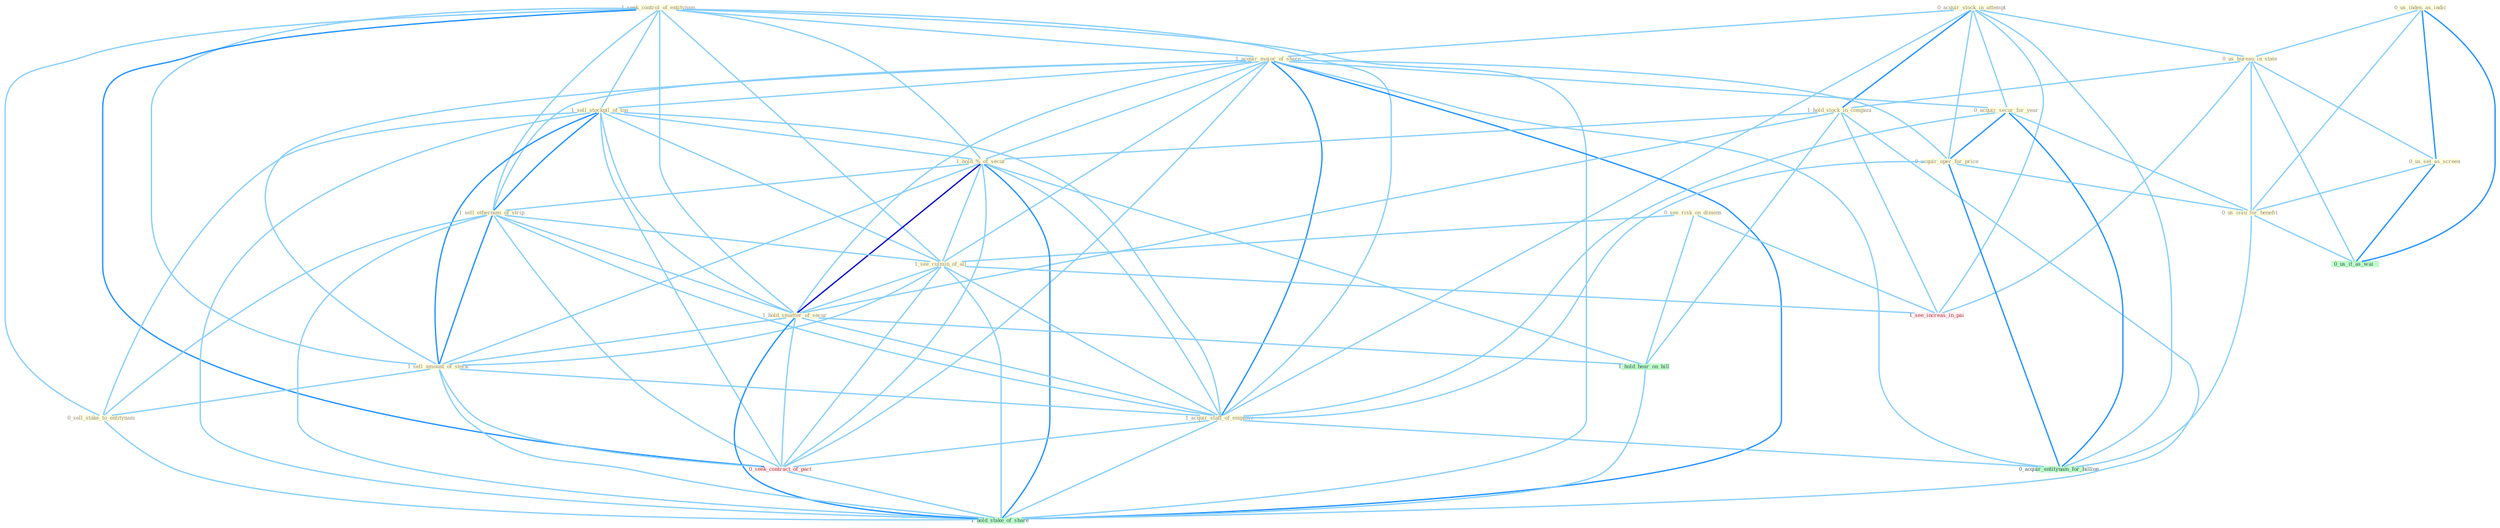 Graph G{ 
    node
    [shape=polygon,style=filled,width=.5,height=.06,color="#BDFCC9",fixedsize=true,fontsize=4,
    fontcolor="#2f4f4f"];
    {node
    [color="#ffffe0", fontcolor="#8b7d6b"] "1_seek_control_of_entitynam " "0_acquir_stock_in_attempt " "0_us_index_as_indic " "1_acquir_major_of_share " "1_sell_stockpil_of_ton " "0_us_bureau_in_state " "1_hold_stock_in_compani " "0_see_risk_on_dimens " "1_hold_%_of_secur " "1_sell_othernum_of_strip " "1_see_culmin_of_all " "0_acquir_secur_for_year " "1_hold_smatter_of_secur " "0_us_set_as_screen " "1_sell_amount_of_stock " "0_acquir_oper_for_price " "0_us_issu_for_benefit " "0_sell_stake_to_entitynam " "1_acquir_staff_of_employe "}
{node [color="#fff0f5", fontcolor="#b22222"] "0_seek_contract_of_pact " "1_see_increas_in_pai "}
edge [color="#B0E2FF"];

	"1_seek_control_of_entitynam " -- "1_acquir_major_of_share " [w="1", color="#87cefa" ];
	"1_seek_control_of_entitynam " -- "1_sell_stockpil_of_ton " [w="1", color="#87cefa" ];
	"1_seek_control_of_entitynam " -- "1_hold_%_of_secur " [w="1", color="#87cefa" ];
	"1_seek_control_of_entitynam " -- "1_sell_othernum_of_strip " [w="1", color="#87cefa" ];
	"1_seek_control_of_entitynam " -- "1_see_culmin_of_all " [w="1", color="#87cefa" ];
	"1_seek_control_of_entitynam " -- "1_hold_smatter_of_secur " [w="1", color="#87cefa" ];
	"1_seek_control_of_entitynam " -- "1_sell_amount_of_stock " [w="1", color="#87cefa" ];
	"1_seek_control_of_entitynam " -- "0_sell_stake_to_entitynam " [w="1", color="#87cefa" ];
	"1_seek_control_of_entitynam " -- "1_acquir_staff_of_employe " [w="1", color="#87cefa" ];
	"1_seek_control_of_entitynam " -- "0_seek_contract_of_pact " [w="2", color="#1e90ff" , len=0.8];
	"1_seek_control_of_entitynam " -- "1_hold_stake_of_share " [w="1", color="#87cefa" ];
	"0_acquir_stock_in_attempt " -- "1_acquir_major_of_share " [w="1", color="#87cefa" ];
	"0_acquir_stock_in_attempt " -- "0_us_bureau_in_state " [w="1", color="#87cefa" ];
	"0_acquir_stock_in_attempt " -- "1_hold_stock_in_compani " [w="2", color="#1e90ff" , len=0.8];
	"0_acquir_stock_in_attempt " -- "0_acquir_secur_for_year " [w="1", color="#87cefa" ];
	"0_acquir_stock_in_attempt " -- "0_acquir_oper_for_price " [w="1", color="#87cefa" ];
	"0_acquir_stock_in_attempt " -- "1_acquir_staff_of_employe " [w="1", color="#87cefa" ];
	"0_acquir_stock_in_attempt " -- "0_acquir_entitynam_for_billion " [w="1", color="#87cefa" ];
	"0_acquir_stock_in_attempt " -- "1_see_increas_in_pai " [w="1", color="#87cefa" ];
	"0_us_index_as_indic " -- "0_us_bureau_in_state " [w="1", color="#87cefa" ];
	"0_us_index_as_indic " -- "0_us_set_as_screen " [w="2", color="#1e90ff" , len=0.8];
	"0_us_index_as_indic " -- "0_us_issu_for_benefit " [w="1", color="#87cefa" ];
	"0_us_index_as_indic " -- "0_us_it_as_wai " [w="2", color="#1e90ff" , len=0.8];
	"1_acquir_major_of_share " -- "1_sell_stockpil_of_ton " [w="1", color="#87cefa" ];
	"1_acquir_major_of_share " -- "1_hold_%_of_secur " [w="1", color="#87cefa" ];
	"1_acquir_major_of_share " -- "1_sell_othernum_of_strip " [w="1", color="#87cefa" ];
	"1_acquir_major_of_share " -- "1_see_culmin_of_all " [w="1", color="#87cefa" ];
	"1_acquir_major_of_share " -- "0_acquir_secur_for_year " [w="1", color="#87cefa" ];
	"1_acquir_major_of_share " -- "1_hold_smatter_of_secur " [w="1", color="#87cefa" ];
	"1_acquir_major_of_share " -- "1_sell_amount_of_stock " [w="1", color="#87cefa" ];
	"1_acquir_major_of_share " -- "0_acquir_oper_for_price " [w="1", color="#87cefa" ];
	"1_acquir_major_of_share " -- "1_acquir_staff_of_employe " [w="2", color="#1e90ff" , len=0.8];
	"1_acquir_major_of_share " -- "0_seek_contract_of_pact " [w="1", color="#87cefa" ];
	"1_acquir_major_of_share " -- "0_acquir_entitynam_for_billion " [w="1", color="#87cefa" ];
	"1_acquir_major_of_share " -- "1_hold_stake_of_share " [w="2", color="#1e90ff" , len=0.8];
	"1_sell_stockpil_of_ton " -- "1_hold_%_of_secur " [w="1", color="#87cefa" ];
	"1_sell_stockpil_of_ton " -- "1_sell_othernum_of_strip " [w="2", color="#1e90ff" , len=0.8];
	"1_sell_stockpil_of_ton " -- "1_see_culmin_of_all " [w="1", color="#87cefa" ];
	"1_sell_stockpil_of_ton " -- "1_hold_smatter_of_secur " [w="1", color="#87cefa" ];
	"1_sell_stockpil_of_ton " -- "1_sell_amount_of_stock " [w="2", color="#1e90ff" , len=0.8];
	"1_sell_stockpil_of_ton " -- "0_sell_stake_to_entitynam " [w="1", color="#87cefa" ];
	"1_sell_stockpil_of_ton " -- "1_acquir_staff_of_employe " [w="1", color="#87cefa" ];
	"1_sell_stockpil_of_ton " -- "0_seek_contract_of_pact " [w="1", color="#87cefa" ];
	"1_sell_stockpil_of_ton " -- "1_hold_stake_of_share " [w="1", color="#87cefa" ];
	"0_us_bureau_in_state " -- "1_hold_stock_in_compani " [w="1", color="#87cefa" ];
	"0_us_bureau_in_state " -- "0_us_set_as_screen " [w="1", color="#87cefa" ];
	"0_us_bureau_in_state " -- "0_us_issu_for_benefit " [w="1", color="#87cefa" ];
	"0_us_bureau_in_state " -- "0_us_it_as_wai " [w="1", color="#87cefa" ];
	"0_us_bureau_in_state " -- "1_see_increas_in_pai " [w="1", color="#87cefa" ];
	"1_hold_stock_in_compani " -- "1_hold_%_of_secur " [w="1", color="#87cefa" ];
	"1_hold_stock_in_compani " -- "1_hold_smatter_of_secur " [w="1", color="#87cefa" ];
	"1_hold_stock_in_compani " -- "1_see_increas_in_pai " [w="1", color="#87cefa" ];
	"1_hold_stock_in_compani " -- "1_hold_hear_on_bill " [w="1", color="#87cefa" ];
	"1_hold_stock_in_compani " -- "1_hold_stake_of_share " [w="1", color="#87cefa" ];
	"0_see_risk_on_dimens " -- "1_see_culmin_of_all " [w="1", color="#87cefa" ];
	"0_see_risk_on_dimens " -- "1_see_increas_in_pai " [w="1", color="#87cefa" ];
	"0_see_risk_on_dimens " -- "1_hold_hear_on_bill " [w="1", color="#87cefa" ];
	"1_hold_%_of_secur " -- "1_sell_othernum_of_strip " [w="1", color="#87cefa" ];
	"1_hold_%_of_secur " -- "1_see_culmin_of_all " [w="1", color="#87cefa" ];
	"1_hold_%_of_secur " -- "1_hold_smatter_of_secur " [w="3", color="#0000cd" , len=0.6];
	"1_hold_%_of_secur " -- "1_sell_amount_of_stock " [w="1", color="#87cefa" ];
	"1_hold_%_of_secur " -- "1_acquir_staff_of_employe " [w="1", color="#87cefa" ];
	"1_hold_%_of_secur " -- "0_seek_contract_of_pact " [w="1", color="#87cefa" ];
	"1_hold_%_of_secur " -- "1_hold_hear_on_bill " [w="1", color="#87cefa" ];
	"1_hold_%_of_secur " -- "1_hold_stake_of_share " [w="2", color="#1e90ff" , len=0.8];
	"1_sell_othernum_of_strip " -- "1_see_culmin_of_all " [w="1", color="#87cefa" ];
	"1_sell_othernum_of_strip " -- "1_hold_smatter_of_secur " [w="1", color="#87cefa" ];
	"1_sell_othernum_of_strip " -- "1_sell_amount_of_stock " [w="2", color="#1e90ff" , len=0.8];
	"1_sell_othernum_of_strip " -- "0_sell_stake_to_entitynam " [w="1", color="#87cefa" ];
	"1_sell_othernum_of_strip " -- "1_acquir_staff_of_employe " [w="1", color="#87cefa" ];
	"1_sell_othernum_of_strip " -- "0_seek_contract_of_pact " [w="1", color="#87cefa" ];
	"1_sell_othernum_of_strip " -- "1_hold_stake_of_share " [w="1", color="#87cefa" ];
	"1_see_culmin_of_all " -- "1_hold_smatter_of_secur " [w="1", color="#87cefa" ];
	"1_see_culmin_of_all " -- "1_sell_amount_of_stock " [w="1", color="#87cefa" ];
	"1_see_culmin_of_all " -- "1_acquir_staff_of_employe " [w="1", color="#87cefa" ];
	"1_see_culmin_of_all " -- "0_seek_contract_of_pact " [w="1", color="#87cefa" ];
	"1_see_culmin_of_all " -- "1_see_increas_in_pai " [w="1", color="#87cefa" ];
	"1_see_culmin_of_all " -- "1_hold_stake_of_share " [w="1", color="#87cefa" ];
	"0_acquir_secur_for_year " -- "0_acquir_oper_for_price " [w="2", color="#1e90ff" , len=0.8];
	"0_acquir_secur_for_year " -- "0_us_issu_for_benefit " [w="1", color="#87cefa" ];
	"0_acquir_secur_for_year " -- "1_acquir_staff_of_employe " [w="1", color="#87cefa" ];
	"0_acquir_secur_for_year " -- "0_acquir_entitynam_for_billion " [w="2", color="#1e90ff" , len=0.8];
	"1_hold_smatter_of_secur " -- "1_sell_amount_of_stock " [w="1", color="#87cefa" ];
	"1_hold_smatter_of_secur " -- "1_acquir_staff_of_employe " [w="1", color="#87cefa" ];
	"1_hold_smatter_of_secur " -- "0_seek_contract_of_pact " [w="1", color="#87cefa" ];
	"1_hold_smatter_of_secur " -- "1_hold_hear_on_bill " [w="1", color="#87cefa" ];
	"1_hold_smatter_of_secur " -- "1_hold_stake_of_share " [w="2", color="#1e90ff" , len=0.8];
	"0_us_set_as_screen " -- "0_us_issu_for_benefit " [w="1", color="#87cefa" ];
	"0_us_set_as_screen " -- "0_us_it_as_wai " [w="2", color="#1e90ff" , len=0.8];
	"1_sell_amount_of_stock " -- "0_sell_stake_to_entitynam " [w="1", color="#87cefa" ];
	"1_sell_amount_of_stock " -- "1_acquir_staff_of_employe " [w="1", color="#87cefa" ];
	"1_sell_amount_of_stock " -- "0_seek_contract_of_pact " [w="1", color="#87cefa" ];
	"1_sell_amount_of_stock " -- "1_hold_stake_of_share " [w="1", color="#87cefa" ];
	"0_acquir_oper_for_price " -- "0_us_issu_for_benefit " [w="1", color="#87cefa" ];
	"0_acquir_oper_for_price " -- "1_acquir_staff_of_employe " [w="1", color="#87cefa" ];
	"0_acquir_oper_for_price " -- "0_acquir_entitynam_for_billion " [w="2", color="#1e90ff" , len=0.8];
	"0_us_issu_for_benefit " -- "0_us_it_as_wai " [w="1", color="#87cefa" ];
	"0_us_issu_for_benefit " -- "0_acquir_entitynam_for_billion " [w="1", color="#87cefa" ];
	"0_sell_stake_to_entitynam " -- "1_hold_stake_of_share " [w="1", color="#87cefa" ];
	"1_acquir_staff_of_employe " -- "0_seek_contract_of_pact " [w="1", color="#87cefa" ];
	"1_acquir_staff_of_employe " -- "0_acquir_entitynam_for_billion " [w="1", color="#87cefa" ];
	"1_acquir_staff_of_employe " -- "1_hold_stake_of_share " [w="1", color="#87cefa" ];
	"0_seek_contract_of_pact " -- "1_hold_stake_of_share " [w="1", color="#87cefa" ];
	"1_hold_hear_on_bill " -- "1_hold_stake_of_share " [w="1", color="#87cefa" ];
}